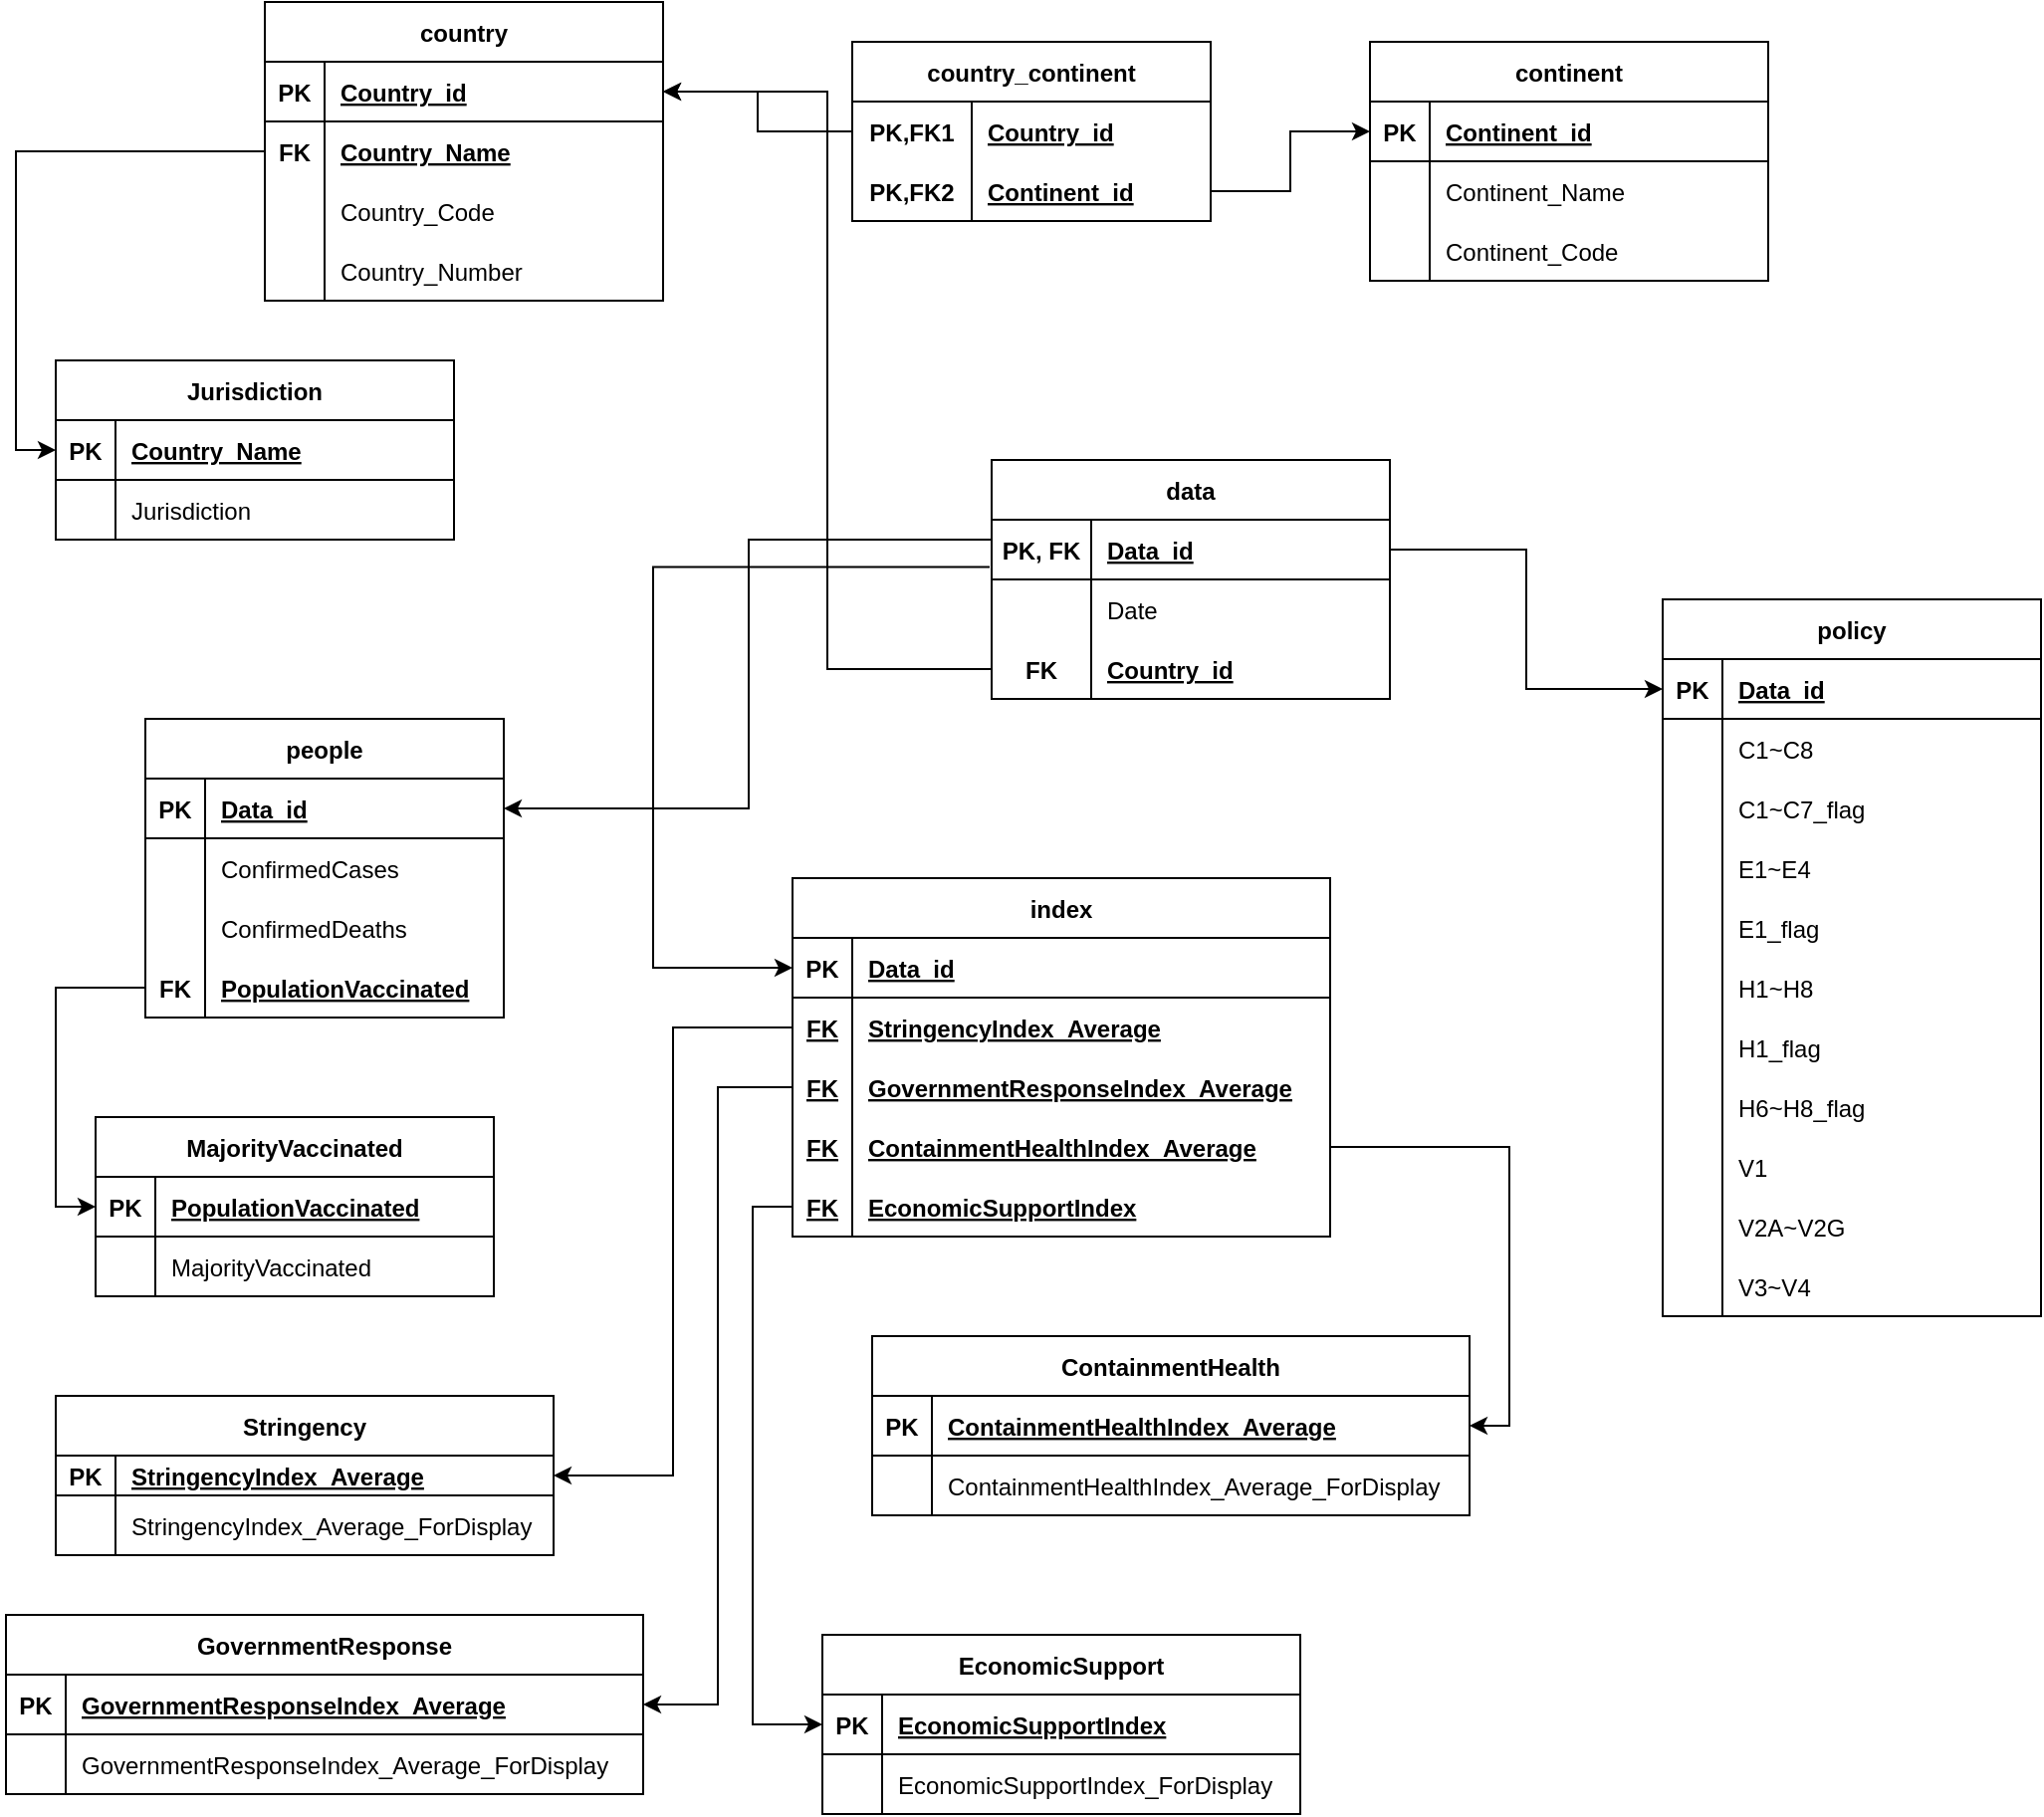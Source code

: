<mxfile version="20.6.0" type="device"><diagram id="KjxyPrA4bAcXJ47nn632" name="Page-1"><mxGraphModel dx="3473" dy="1489" grid="1" gridSize="10" guides="1" tooltips="1" connect="1" arrows="1" fold="1" page="1" pageScale="1" pageWidth="827" pageHeight="1169" math="0" shadow="0"><root><mxCell id="0"/><mxCell id="1" parent="0"/><mxCell id="VmEUI6Tmwheg8Mrcc4ye-320" value="country" style="shape=table;startSize=30;container=1;collapsible=1;childLayout=tableLayout;fixedRows=1;rowLines=0;fontStyle=1;align=center;resizeLast=1;strokeColor=default;rounded=0;" vertex="1" parent="1"><mxGeometry x="125" y="50" width="200" height="150" as="geometry"><mxRectangle x="560" y="30" width="70" height="30" as="alternateBounds"/></mxGeometry></mxCell><mxCell id="VmEUI6Tmwheg8Mrcc4ye-321" value="" style="shape=tableRow;horizontal=0;startSize=0;swimlaneHead=0;swimlaneBody=0;fillColor=none;collapsible=0;dropTarget=0;points=[[0,0.5],[1,0.5]];portConstraint=eastwest;top=0;left=0;right=0;bottom=1;rounded=0;" vertex="1" parent="VmEUI6Tmwheg8Mrcc4ye-320"><mxGeometry y="30" width="200" height="30" as="geometry"/></mxCell><mxCell id="VmEUI6Tmwheg8Mrcc4ye-322" value="PK" style="shape=partialRectangle;connectable=0;fillColor=none;top=0;left=0;bottom=0;right=0;fontStyle=1;overflow=hidden;rounded=0;" vertex="1" parent="VmEUI6Tmwheg8Mrcc4ye-321"><mxGeometry width="30" height="30" as="geometry"><mxRectangle width="30" height="30" as="alternateBounds"/></mxGeometry></mxCell><mxCell id="VmEUI6Tmwheg8Mrcc4ye-323" value="Country_id" style="shape=partialRectangle;connectable=0;fillColor=none;top=0;left=0;bottom=0;right=0;align=left;spacingLeft=6;fontStyle=5;overflow=hidden;strokeColor=default;rounded=0;" vertex="1" parent="VmEUI6Tmwheg8Mrcc4ye-321"><mxGeometry x="30" width="170" height="30" as="geometry"><mxRectangle width="170" height="30" as="alternateBounds"/></mxGeometry></mxCell><mxCell id="VmEUI6Tmwheg8Mrcc4ye-324" value="" style="shape=tableRow;horizontal=0;startSize=0;swimlaneHead=0;swimlaneBody=0;fillColor=none;collapsible=0;dropTarget=0;points=[[0,0.5],[1,0.5]];portConstraint=eastwest;top=0;left=0;right=0;bottom=0;rounded=0;" vertex="1" parent="VmEUI6Tmwheg8Mrcc4ye-320"><mxGeometry y="60" width="200" height="30" as="geometry"/></mxCell><mxCell id="VmEUI6Tmwheg8Mrcc4ye-325" value="FK" style="shape=partialRectangle;connectable=0;fillColor=none;top=0;left=0;bottom=0;right=0;editable=1;overflow=hidden;rounded=0;fontStyle=1" vertex="1" parent="VmEUI6Tmwheg8Mrcc4ye-324"><mxGeometry width="30" height="30" as="geometry"><mxRectangle width="30" height="30" as="alternateBounds"/></mxGeometry></mxCell><mxCell id="VmEUI6Tmwheg8Mrcc4ye-326" value="Country_Name" style="shape=partialRectangle;connectable=0;fillColor=none;top=0;left=0;bottom=0;right=0;align=left;spacingLeft=6;overflow=hidden;rounded=0;fontStyle=5" vertex="1" parent="VmEUI6Tmwheg8Mrcc4ye-324"><mxGeometry x="30" width="170" height="30" as="geometry"><mxRectangle width="170" height="30" as="alternateBounds"/></mxGeometry></mxCell><mxCell id="VmEUI6Tmwheg8Mrcc4ye-327" value="" style="shape=tableRow;horizontal=0;startSize=0;swimlaneHead=0;swimlaneBody=0;fillColor=none;collapsible=0;dropTarget=0;points=[[0,0.5],[1,0.5]];portConstraint=eastwest;top=0;left=0;right=0;bottom=0;" vertex="1" parent="VmEUI6Tmwheg8Mrcc4ye-320"><mxGeometry y="90" width="200" height="30" as="geometry"/></mxCell><mxCell id="VmEUI6Tmwheg8Mrcc4ye-328" value="" style="shape=partialRectangle;connectable=0;fillColor=none;top=0;left=0;bottom=0;right=0;editable=1;overflow=hidden;" vertex="1" parent="VmEUI6Tmwheg8Mrcc4ye-327"><mxGeometry width="30" height="30" as="geometry"><mxRectangle width="30" height="30" as="alternateBounds"/></mxGeometry></mxCell><mxCell id="VmEUI6Tmwheg8Mrcc4ye-329" value="Country_Code" style="shape=partialRectangle;connectable=0;fillColor=none;top=0;left=0;bottom=0;right=0;align=left;spacingLeft=6;overflow=hidden;" vertex="1" parent="VmEUI6Tmwheg8Mrcc4ye-327"><mxGeometry x="30" width="170" height="30" as="geometry"><mxRectangle width="170" height="30" as="alternateBounds"/></mxGeometry></mxCell><mxCell id="VmEUI6Tmwheg8Mrcc4ye-330" value="" style="shape=tableRow;horizontal=0;startSize=0;swimlaneHead=0;swimlaneBody=0;fillColor=none;collapsible=0;dropTarget=0;points=[[0,0.5],[1,0.5]];portConstraint=eastwest;top=0;left=0;right=0;bottom=0;" vertex="1" parent="VmEUI6Tmwheg8Mrcc4ye-320"><mxGeometry y="120" width="200" height="30" as="geometry"/></mxCell><mxCell id="VmEUI6Tmwheg8Mrcc4ye-331" value="" style="shape=partialRectangle;connectable=0;fillColor=none;top=0;left=0;bottom=0;right=0;editable=1;overflow=hidden;" vertex="1" parent="VmEUI6Tmwheg8Mrcc4ye-330"><mxGeometry width="30" height="30" as="geometry"><mxRectangle width="30" height="30" as="alternateBounds"/></mxGeometry></mxCell><mxCell id="VmEUI6Tmwheg8Mrcc4ye-332" value="Country_Number" style="shape=partialRectangle;connectable=0;fillColor=none;top=0;left=0;bottom=0;right=0;align=left;spacingLeft=6;overflow=hidden;" vertex="1" parent="VmEUI6Tmwheg8Mrcc4ye-330"><mxGeometry x="30" width="170" height="30" as="geometry"><mxRectangle width="170" height="30" as="alternateBounds"/></mxGeometry></mxCell><mxCell id="VmEUI6Tmwheg8Mrcc4ye-333" value="policy" style="shape=table;startSize=30;container=1;collapsible=1;childLayout=tableLayout;fixedRows=1;rowLines=0;fontStyle=1;align=center;resizeLast=1;" vertex="1" parent="1"><mxGeometry x="827" y="350" width="190" height="360" as="geometry"/></mxCell><mxCell id="VmEUI6Tmwheg8Mrcc4ye-334" value="" style="shape=tableRow;horizontal=0;startSize=0;swimlaneHead=0;swimlaneBody=0;fillColor=none;collapsible=0;dropTarget=0;points=[[0,0.5],[1,0.5]];portConstraint=eastwest;top=0;left=0;right=0;bottom=1;" vertex="1" parent="VmEUI6Tmwheg8Mrcc4ye-333"><mxGeometry y="30" width="190" height="30" as="geometry"/></mxCell><mxCell id="VmEUI6Tmwheg8Mrcc4ye-335" value="PK" style="shape=partialRectangle;connectable=0;fillColor=none;top=0;left=0;bottom=0;right=0;fontStyle=1;overflow=hidden;" vertex="1" parent="VmEUI6Tmwheg8Mrcc4ye-334"><mxGeometry width="30" height="30" as="geometry"><mxRectangle width="30" height="30" as="alternateBounds"/></mxGeometry></mxCell><mxCell id="VmEUI6Tmwheg8Mrcc4ye-336" value="Data_id" style="shape=partialRectangle;connectable=0;fillColor=none;top=0;left=0;bottom=0;right=0;align=left;spacingLeft=6;fontStyle=5;overflow=hidden;" vertex="1" parent="VmEUI6Tmwheg8Mrcc4ye-334"><mxGeometry x="30" width="160" height="30" as="geometry"><mxRectangle width="160" height="30" as="alternateBounds"/></mxGeometry></mxCell><mxCell id="VmEUI6Tmwheg8Mrcc4ye-337" value="" style="shape=tableRow;horizontal=0;startSize=0;swimlaneHead=0;swimlaneBody=0;fillColor=none;collapsible=0;dropTarget=0;points=[[0,0.5],[1,0.5]];portConstraint=eastwest;top=0;left=0;right=0;bottom=0;" vertex="1" parent="VmEUI6Tmwheg8Mrcc4ye-333"><mxGeometry y="60" width="190" height="30" as="geometry"/></mxCell><mxCell id="VmEUI6Tmwheg8Mrcc4ye-338" value="" style="shape=partialRectangle;connectable=0;fillColor=none;top=0;left=0;bottom=0;right=0;editable=1;overflow=hidden;" vertex="1" parent="VmEUI6Tmwheg8Mrcc4ye-337"><mxGeometry width="30" height="30" as="geometry"><mxRectangle width="30" height="30" as="alternateBounds"/></mxGeometry></mxCell><mxCell id="VmEUI6Tmwheg8Mrcc4ye-339" value="C1~C8" style="shape=partialRectangle;connectable=0;fillColor=none;top=0;left=0;bottom=0;right=0;align=left;spacingLeft=6;overflow=hidden;" vertex="1" parent="VmEUI6Tmwheg8Mrcc4ye-337"><mxGeometry x="30" width="160" height="30" as="geometry"><mxRectangle width="160" height="30" as="alternateBounds"/></mxGeometry></mxCell><mxCell id="VmEUI6Tmwheg8Mrcc4ye-340" value="" style="shape=tableRow;horizontal=0;startSize=0;swimlaneHead=0;swimlaneBody=0;fillColor=none;collapsible=0;dropTarget=0;points=[[0,0.5],[1,0.5]];portConstraint=eastwest;top=0;left=0;right=0;bottom=0;" vertex="1" parent="VmEUI6Tmwheg8Mrcc4ye-333"><mxGeometry y="90" width="190" height="30" as="geometry"/></mxCell><mxCell id="VmEUI6Tmwheg8Mrcc4ye-341" value="" style="shape=partialRectangle;connectable=0;fillColor=none;top=0;left=0;bottom=0;right=0;editable=1;overflow=hidden;" vertex="1" parent="VmEUI6Tmwheg8Mrcc4ye-340"><mxGeometry width="30" height="30" as="geometry"><mxRectangle width="30" height="30" as="alternateBounds"/></mxGeometry></mxCell><mxCell id="VmEUI6Tmwheg8Mrcc4ye-342" value="C1~C7_flag" style="shape=partialRectangle;connectable=0;fillColor=none;top=0;left=0;bottom=0;right=0;align=left;spacingLeft=6;overflow=hidden;" vertex="1" parent="VmEUI6Tmwheg8Mrcc4ye-340"><mxGeometry x="30" width="160" height="30" as="geometry"><mxRectangle width="160" height="30" as="alternateBounds"/></mxGeometry></mxCell><mxCell id="VmEUI6Tmwheg8Mrcc4ye-343" value="" style="shape=tableRow;horizontal=0;startSize=0;swimlaneHead=0;swimlaneBody=0;fillColor=none;collapsible=0;dropTarget=0;points=[[0,0.5],[1,0.5]];portConstraint=eastwest;top=0;left=0;right=0;bottom=0;" vertex="1" parent="VmEUI6Tmwheg8Mrcc4ye-333"><mxGeometry y="120" width="190" height="30" as="geometry"/></mxCell><mxCell id="VmEUI6Tmwheg8Mrcc4ye-344" value="" style="shape=partialRectangle;connectable=0;fillColor=none;top=0;left=0;bottom=0;right=0;editable=1;overflow=hidden;" vertex="1" parent="VmEUI6Tmwheg8Mrcc4ye-343"><mxGeometry width="30" height="30" as="geometry"><mxRectangle width="30" height="30" as="alternateBounds"/></mxGeometry></mxCell><mxCell id="VmEUI6Tmwheg8Mrcc4ye-345" value="E1~E4" style="shape=partialRectangle;connectable=0;fillColor=none;top=0;left=0;bottom=0;right=0;align=left;spacingLeft=6;overflow=hidden;" vertex="1" parent="VmEUI6Tmwheg8Mrcc4ye-343"><mxGeometry x="30" width="160" height="30" as="geometry"><mxRectangle width="160" height="30" as="alternateBounds"/></mxGeometry></mxCell><mxCell id="VmEUI6Tmwheg8Mrcc4ye-346" value="" style="shape=tableRow;horizontal=0;startSize=0;swimlaneHead=0;swimlaneBody=0;fillColor=none;collapsible=0;dropTarget=0;points=[[0,0.5],[1,0.5]];portConstraint=eastwest;top=0;left=0;right=0;bottom=0;" vertex="1" parent="VmEUI6Tmwheg8Mrcc4ye-333"><mxGeometry y="150" width="190" height="30" as="geometry"/></mxCell><mxCell id="VmEUI6Tmwheg8Mrcc4ye-347" value="" style="shape=partialRectangle;connectable=0;fillColor=none;top=0;left=0;bottom=0;right=0;editable=1;overflow=hidden;" vertex="1" parent="VmEUI6Tmwheg8Mrcc4ye-346"><mxGeometry width="30" height="30" as="geometry"><mxRectangle width="30" height="30" as="alternateBounds"/></mxGeometry></mxCell><mxCell id="VmEUI6Tmwheg8Mrcc4ye-348" value="E1_flag" style="shape=partialRectangle;connectable=0;fillColor=none;top=0;left=0;bottom=0;right=0;align=left;spacingLeft=6;overflow=hidden;" vertex="1" parent="VmEUI6Tmwheg8Mrcc4ye-346"><mxGeometry x="30" width="160" height="30" as="geometry"><mxRectangle width="160" height="30" as="alternateBounds"/></mxGeometry></mxCell><mxCell id="VmEUI6Tmwheg8Mrcc4ye-349" value="" style="shape=tableRow;horizontal=0;startSize=0;swimlaneHead=0;swimlaneBody=0;fillColor=none;collapsible=0;dropTarget=0;points=[[0,0.5],[1,0.5]];portConstraint=eastwest;top=0;left=0;right=0;bottom=0;" vertex="1" parent="VmEUI6Tmwheg8Mrcc4ye-333"><mxGeometry y="180" width="190" height="30" as="geometry"/></mxCell><mxCell id="VmEUI6Tmwheg8Mrcc4ye-350" value="" style="shape=partialRectangle;connectable=0;fillColor=none;top=0;left=0;bottom=0;right=0;editable=1;overflow=hidden;" vertex="1" parent="VmEUI6Tmwheg8Mrcc4ye-349"><mxGeometry width="30" height="30" as="geometry"><mxRectangle width="30" height="30" as="alternateBounds"/></mxGeometry></mxCell><mxCell id="VmEUI6Tmwheg8Mrcc4ye-351" value="H1~H8" style="shape=partialRectangle;connectable=0;fillColor=none;top=0;left=0;bottom=0;right=0;align=left;spacingLeft=6;overflow=hidden;" vertex="1" parent="VmEUI6Tmwheg8Mrcc4ye-349"><mxGeometry x="30" width="160" height="30" as="geometry"><mxRectangle width="160" height="30" as="alternateBounds"/></mxGeometry></mxCell><mxCell id="VmEUI6Tmwheg8Mrcc4ye-352" value="" style="shape=tableRow;horizontal=0;startSize=0;swimlaneHead=0;swimlaneBody=0;fillColor=none;collapsible=0;dropTarget=0;points=[[0,0.5],[1,0.5]];portConstraint=eastwest;top=0;left=0;right=0;bottom=0;" vertex="1" parent="VmEUI6Tmwheg8Mrcc4ye-333"><mxGeometry y="210" width="190" height="30" as="geometry"/></mxCell><mxCell id="VmEUI6Tmwheg8Mrcc4ye-353" value="" style="shape=partialRectangle;connectable=0;fillColor=none;top=0;left=0;bottom=0;right=0;editable=1;overflow=hidden;" vertex="1" parent="VmEUI6Tmwheg8Mrcc4ye-352"><mxGeometry width="30" height="30" as="geometry"><mxRectangle width="30" height="30" as="alternateBounds"/></mxGeometry></mxCell><mxCell id="VmEUI6Tmwheg8Mrcc4ye-354" value="H1_flag" style="shape=partialRectangle;connectable=0;fillColor=none;top=0;left=0;bottom=0;right=0;align=left;spacingLeft=6;overflow=hidden;" vertex="1" parent="VmEUI6Tmwheg8Mrcc4ye-352"><mxGeometry x="30" width="160" height="30" as="geometry"><mxRectangle width="160" height="30" as="alternateBounds"/></mxGeometry></mxCell><mxCell id="VmEUI6Tmwheg8Mrcc4ye-355" value="" style="shape=tableRow;horizontal=0;startSize=0;swimlaneHead=0;swimlaneBody=0;fillColor=none;collapsible=0;dropTarget=0;points=[[0,0.5],[1,0.5]];portConstraint=eastwest;top=0;left=0;right=0;bottom=0;" vertex="1" parent="VmEUI6Tmwheg8Mrcc4ye-333"><mxGeometry y="240" width="190" height="30" as="geometry"/></mxCell><mxCell id="VmEUI6Tmwheg8Mrcc4ye-356" value="" style="shape=partialRectangle;connectable=0;fillColor=none;top=0;left=0;bottom=0;right=0;editable=1;overflow=hidden;" vertex="1" parent="VmEUI6Tmwheg8Mrcc4ye-355"><mxGeometry width="30" height="30" as="geometry"><mxRectangle width="30" height="30" as="alternateBounds"/></mxGeometry></mxCell><mxCell id="VmEUI6Tmwheg8Mrcc4ye-357" value="H6~H8_flag" style="shape=partialRectangle;connectable=0;fillColor=none;top=0;left=0;bottom=0;right=0;align=left;spacingLeft=6;overflow=hidden;" vertex="1" parent="VmEUI6Tmwheg8Mrcc4ye-355"><mxGeometry x="30" width="160" height="30" as="geometry"><mxRectangle width="160" height="30" as="alternateBounds"/></mxGeometry></mxCell><mxCell id="VmEUI6Tmwheg8Mrcc4ye-358" value="" style="shape=tableRow;horizontal=0;startSize=0;swimlaneHead=0;swimlaneBody=0;fillColor=none;collapsible=0;dropTarget=0;points=[[0,0.5],[1,0.5]];portConstraint=eastwest;top=0;left=0;right=0;bottom=0;" vertex="1" parent="VmEUI6Tmwheg8Mrcc4ye-333"><mxGeometry y="270" width="190" height="30" as="geometry"/></mxCell><mxCell id="VmEUI6Tmwheg8Mrcc4ye-359" value="" style="shape=partialRectangle;connectable=0;fillColor=none;top=0;left=0;bottom=0;right=0;editable=1;overflow=hidden;" vertex="1" parent="VmEUI6Tmwheg8Mrcc4ye-358"><mxGeometry width="30" height="30" as="geometry"><mxRectangle width="30" height="30" as="alternateBounds"/></mxGeometry></mxCell><mxCell id="VmEUI6Tmwheg8Mrcc4ye-360" value="V1" style="shape=partialRectangle;connectable=0;fillColor=none;top=0;left=0;bottom=0;right=0;align=left;spacingLeft=6;overflow=hidden;" vertex="1" parent="VmEUI6Tmwheg8Mrcc4ye-358"><mxGeometry x="30" width="160" height="30" as="geometry"><mxRectangle width="160" height="30" as="alternateBounds"/></mxGeometry></mxCell><mxCell id="VmEUI6Tmwheg8Mrcc4ye-361" value="" style="shape=tableRow;horizontal=0;startSize=0;swimlaneHead=0;swimlaneBody=0;fillColor=none;collapsible=0;dropTarget=0;points=[[0,0.5],[1,0.5]];portConstraint=eastwest;top=0;left=0;right=0;bottom=0;" vertex="1" parent="VmEUI6Tmwheg8Mrcc4ye-333"><mxGeometry y="300" width="190" height="30" as="geometry"/></mxCell><mxCell id="VmEUI6Tmwheg8Mrcc4ye-362" value="" style="shape=partialRectangle;connectable=0;fillColor=none;top=0;left=0;bottom=0;right=0;editable=1;overflow=hidden;" vertex="1" parent="VmEUI6Tmwheg8Mrcc4ye-361"><mxGeometry width="30" height="30" as="geometry"><mxRectangle width="30" height="30" as="alternateBounds"/></mxGeometry></mxCell><mxCell id="VmEUI6Tmwheg8Mrcc4ye-363" value="V2A~V2G" style="shape=partialRectangle;connectable=0;fillColor=none;top=0;left=0;bottom=0;right=0;align=left;spacingLeft=6;overflow=hidden;" vertex="1" parent="VmEUI6Tmwheg8Mrcc4ye-361"><mxGeometry x="30" width="160" height="30" as="geometry"><mxRectangle width="160" height="30" as="alternateBounds"/></mxGeometry></mxCell><mxCell id="VmEUI6Tmwheg8Mrcc4ye-364" value="" style="shape=tableRow;horizontal=0;startSize=0;swimlaneHead=0;swimlaneBody=0;fillColor=none;collapsible=0;dropTarget=0;points=[[0,0.5],[1,0.5]];portConstraint=eastwest;top=0;left=0;right=0;bottom=0;" vertex="1" parent="VmEUI6Tmwheg8Mrcc4ye-333"><mxGeometry y="330" width="190" height="30" as="geometry"/></mxCell><mxCell id="VmEUI6Tmwheg8Mrcc4ye-365" value="" style="shape=partialRectangle;connectable=0;fillColor=none;top=0;left=0;bottom=0;right=0;editable=1;overflow=hidden;" vertex="1" parent="VmEUI6Tmwheg8Mrcc4ye-364"><mxGeometry width="30" height="30" as="geometry"><mxRectangle width="30" height="30" as="alternateBounds"/></mxGeometry></mxCell><mxCell id="VmEUI6Tmwheg8Mrcc4ye-366" value="V3~V4" style="shape=partialRectangle;connectable=0;fillColor=none;top=0;left=0;bottom=0;right=0;align=left;spacingLeft=6;overflow=hidden;" vertex="1" parent="VmEUI6Tmwheg8Mrcc4ye-364"><mxGeometry x="30" width="160" height="30" as="geometry"><mxRectangle width="160" height="30" as="alternateBounds"/></mxGeometry></mxCell><mxCell id="VmEUI6Tmwheg8Mrcc4ye-367" value="MajorityVaccinated" style="shape=table;startSize=30;container=1;collapsible=1;childLayout=tableLayout;fixedRows=1;rowLines=0;fontStyle=1;align=center;resizeLast=1;rounded=0;strokeColor=default;fillColor=none;" vertex="1" parent="1"><mxGeometry x="40" y="610" width="200" height="90" as="geometry"/></mxCell><mxCell id="VmEUI6Tmwheg8Mrcc4ye-368" value="" style="shape=tableRow;horizontal=0;startSize=0;swimlaneHead=0;swimlaneBody=0;fillColor=none;collapsible=0;dropTarget=0;points=[[0,0.5],[1,0.5]];portConstraint=eastwest;top=0;left=0;right=0;bottom=1;rounded=0;strokeColor=default;" vertex="1" parent="VmEUI6Tmwheg8Mrcc4ye-367"><mxGeometry y="30" width="200" height="30" as="geometry"/></mxCell><mxCell id="VmEUI6Tmwheg8Mrcc4ye-369" value="PK" style="shape=partialRectangle;connectable=0;fillColor=none;top=0;left=0;bottom=0;right=0;fontStyle=1;overflow=hidden;rounded=0;strokeColor=default;" vertex="1" parent="VmEUI6Tmwheg8Mrcc4ye-368"><mxGeometry width="30" height="30" as="geometry"><mxRectangle width="30" height="30" as="alternateBounds"/></mxGeometry></mxCell><mxCell id="VmEUI6Tmwheg8Mrcc4ye-370" value="PopulationVaccinated" style="shape=partialRectangle;connectable=0;fillColor=none;top=0;left=0;bottom=0;right=0;align=left;spacingLeft=6;fontStyle=5;overflow=hidden;rounded=0;strokeColor=default;" vertex="1" parent="VmEUI6Tmwheg8Mrcc4ye-368"><mxGeometry x="30" width="170" height="30" as="geometry"><mxRectangle width="170" height="30" as="alternateBounds"/></mxGeometry></mxCell><mxCell id="VmEUI6Tmwheg8Mrcc4ye-371" value="" style="shape=tableRow;horizontal=0;startSize=0;swimlaneHead=0;swimlaneBody=0;fillColor=none;collapsible=0;dropTarget=0;points=[[0,0.5],[1,0.5]];portConstraint=eastwest;top=0;left=0;right=0;bottom=0;rounded=0;strokeColor=default;" vertex="1" parent="VmEUI6Tmwheg8Mrcc4ye-367"><mxGeometry y="60" width="200" height="30" as="geometry"/></mxCell><mxCell id="VmEUI6Tmwheg8Mrcc4ye-372" value="" style="shape=partialRectangle;connectable=0;fillColor=none;top=0;left=0;bottom=0;right=0;editable=1;overflow=hidden;rounded=0;strokeColor=default;" vertex="1" parent="VmEUI6Tmwheg8Mrcc4ye-371"><mxGeometry width="30" height="30" as="geometry"><mxRectangle width="30" height="30" as="alternateBounds"/></mxGeometry></mxCell><mxCell id="VmEUI6Tmwheg8Mrcc4ye-373" value="MajorityVaccinated" style="shape=partialRectangle;connectable=0;fillColor=none;top=0;left=0;bottom=0;right=0;align=left;spacingLeft=6;overflow=hidden;rounded=0;strokeColor=default;" vertex="1" parent="VmEUI6Tmwheg8Mrcc4ye-371"><mxGeometry x="30" width="170" height="30" as="geometry"><mxRectangle width="170" height="30" as="alternateBounds"/></mxGeometry></mxCell><mxCell id="VmEUI6Tmwheg8Mrcc4ye-374" value="EconomicSupport" style="shape=table;startSize=30;container=1;collapsible=1;childLayout=tableLayout;fixedRows=1;rowLines=0;fontStyle=1;align=center;resizeLast=1;rounded=0;strokeColor=default;fillColor=none;" vertex="1" parent="1"><mxGeometry x="405" y="870" width="240" height="90" as="geometry"/></mxCell><mxCell id="VmEUI6Tmwheg8Mrcc4ye-375" value="" style="shape=tableRow;horizontal=0;startSize=0;swimlaneHead=0;swimlaneBody=0;fillColor=none;collapsible=0;dropTarget=0;points=[[0,0.5],[1,0.5]];portConstraint=eastwest;top=0;left=0;right=0;bottom=1;rounded=0;strokeColor=default;" vertex="1" parent="VmEUI6Tmwheg8Mrcc4ye-374"><mxGeometry y="30" width="240" height="30" as="geometry"/></mxCell><mxCell id="VmEUI6Tmwheg8Mrcc4ye-376" value="PK" style="shape=partialRectangle;connectable=0;fillColor=none;top=0;left=0;bottom=0;right=0;fontStyle=1;overflow=hidden;rounded=0;strokeColor=default;" vertex="1" parent="VmEUI6Tmwheg8Mrcc4ye-375"><mxGeometry width="30" height="30" as="geometry"><mxRectangle width="30" height="30" as="alternateBounds"/></mxGeometry></mxCell><mxCell id="VmEUI6Tmwheg8Mrcc4ye-377" value="EconomicSupportIndex" style="shape=partialRectangle;connectable=0;fillColor=none;top=0;left=0;bottom=0;right=0;align=left;spacingLeft=6;fontStyle=5;overflow=hidden;rounded=0;strokeColor=default;" vertex="1" parent="VmEUI6Tmwheg8Mrcc4ye-375"><mxGeometry x="30" width="210" height="30" as="geometry"><mxRectangle width="210" height="30" as="alternateBounds"/></mxGeometry></mxCell><mxCell id="VmEUI6Tmwheg8Mrcc4ye-378" value="" style="shape=tableRow;horizontal=0;startSize=0;swimlaneHead=0;swimlaneBody=0;fillColor=none;collapsible=0;dropTarget=0;points=[[0,0.5],[1,0.5]];portConstraint=eastwest;top=0;left=0;right=0;bottom=0;rounded=0;strokeColor=default;" vertex="1" parent="VmEUI6Tmwheg8Mrcc4ye-374"><mxGeometry y="60" width="240" height="30" as="geometry"/></mxCell><mxCell id="VmEUI6Tmwheg8Mrcc4ye-379" value="" style="shape=partialRectangle;connectable=0;fillColor=none;top=0;left=0;bottom=0;right=0;editable=1;overflow=hidden;rounded=0;strokeColor=default;" vertex="1" parent="VmEUI6Tmwheg8Mrcc4ye-378"><mxGeometry width="30" height="30" as="geometry"><mxRectangle width="30" height="30" as="alternateBounds"/></mxGeometry></mxCell><mxCell id="VmEUI6Tmwheg8Mrcc4ye-380" value="EconomicSupportIndex_ForDisplay" style="shape=partialRectangle;connectable=0;fillColor=none;top=0;left=0;bottom=0;right=0;align=left;spacingLeft=6;overflow=hidden;rounded=0;strokeColor=default;" vertex="1" parent="VmEUI6Tmwheg8Mrcc4ye-378"><mxGeometry x="30" width="210" height="30" as="geometry"><mxRectangle width="210" height="30" as="alternateBounds"/></mxGeometry></mxCell><mxCell id="VmEUI6Tmwheg8Mrcc4ye-381" value="GovernmentResponse" style="shape=table;startSize=30;container=1;collapsible=1;childLayout=tableLayout;fixedRows=1;rowLines=0;fontStyle=1;align=center;resizeLast=1;rounded=0;strokeColor=default;fillColor=none;" vertex="1" parent="1"><mxGeometry x="-5" y="860" width="320" height="90" as="geometry"/></mxCell><mxCell id="VmEUI6Tmwheg8Mrcc4ye-382" value="" style="shape=tableRow;horizontal=0;startSize=0;swimlaneHead=0;swimlaneBody=0;fillColor=none;collapsible=0;dropTarget=0;points=[[0,0.5],[1,0.5]];portConstraint=eastwest;top=0;left=0;right=0;bottom=1;rounded=0;strokeColor=default;" vertex="1" parent="VmEUI6Tmwheg8Mrcc4ye-381"><mxGeometry y="30" width="320" height="30" as="geometry"/></mxCell><mxCell id="VmEUI6Tmwheg8Mrcc4ye-383" value="PK" style="shape=partialRectangle;connectable=0;fillColor=none;top=0;left=0;bottom=0;right=0;fontStyle=1;overflow=hidden;rounded=0;strokeColor=default;" vertex="1" parent="VmEUI6Tmwheg8Mrcc4ye-382"><mxGeometry width="30" height="30" as="geometry"><mxRectangle width="30" height="30" as="alternateBounds"/></mxGeometry></mxCell><mxCell id="VmEUI6Tmwheg8Mrcc4ye-384" value="GovernmentResponseIndex_Average" style="shape=partialRectangle;connectable=0;fillColor=none;top=0;left=0;bottom=0;right=0;align=left;spacingLeft=6;fontStyle=5;overflow=hidden;rounded=0;strokeColor=default;" vertex="1" parent="VmEUI6Tmwheg8Mrcc4ye-382"><mxGeometry x="30" width="290" height="30" as="geometry"><mxRectangle width="290" height="30" as="alternateBounds"/></mxGeometry></mxCell><mxCell id="VmEUI6Tmwheg8Mrcc4ye-385" value="" style="shape=tableRow;horizontal=0;startSize=0;swimlaneHead=0;swimlaneBody=0;fillColor=none;collapsible=0;dropTarget=0;points=[[0,0.5],[1,0.5]];portConstraint=eastwest;top=0;left=0;right=0;bottom=0;rounded=0;strokeColor=default;" vertex="1" parent="VmEUI6Tmwheg8Mrcc4ye-381"><mxGeometry y="60" width="320" height="30" as="geometry"/></mxCell><mxCell id="VmEUI6Tmwheg8Mrcc4ye-386" value="" style="shape=partialRectangle;connectable=0;fillColor=none;top=0;left=0;bottom=0;right=0;editable=1;overflow=hidden;rounded=0;strokeColor=default;" vertex="1" parent="VmEUI6Tmwheg8Mrcc4ye-385"><mxGeometry width="30" height="30" as="geometry"><mxRectangle width="30" height="30" as="alternateBounds"/></mxGeometry></mxCell><mxCell id="VmEUI6Tmwheg8Mrcc4ye-387" value="GovernmentResponseIndex_Average_ForDisplay" style="shape=partialRectangle;connectable=0;fillColor=none;top=0;left=0;bottom=0;right=0;align=left;spacingLeft=6;overflow=hidden;rounded=0;strokeColor=default;" vertex="1" parent="VmEUI6Tmwheg8Mrcc4ye-385"><mxGeometry x="30" width="290" height="30" as="geometry"><mxRectangle width="290" height="30" as="alternateBounds"/></mxGeometry></mxCell><mxCell id="VmEUI6Tmwheg8Mrcc4ye-388" value="ContainmentHealth" style="shape=table;startSize=30;container=1;collapsible=1;childLayout=tableLayout;fixedRows=1;rowLines=0;fontStyle=1;align=center;resizeLast=1;rounded=0;strokeColor=default;fillColor=none;" vertex="1" parent="1"><mxGeometry x="430" y="720" width="300" height="90" as="geometry"/></mxCell><mxCell id="VmEUI6Tmwheg8Mrcc4ye-389" value="" style="shape=tableRow;horizontal=0;startSize=0;swimlaneHead=0;swimlaneBody=0;fillColor=none;collapsible=0;dropTarget=0;points=[[0,0.5],[1,0.5]];portConstraint=eastwest;top=0;left=0;right=0;bottom=1;rounded=0;strokeColor=default;" vertex="1" parent="VmEUI6Tmwheg8Mrcc4ye-388"><mxGeometry y="30" width="300" height="30" as="geometry"/></mxCell><mxCell id="VmEUI6Tmwheg8Mrcc4ye-390" value="PK" style="shape=partialRectangle;connectable=0;fillColor=none;top=0;left=0;bottom=0;right=0;fontStyle=1;overflow=hidden;rounded=0;strokeColor=default;" vertex="1" parent="VmEUI6Tmwheg8Mrcc4ye-389"><mxGeometry width="30" height="30" as="geometry"><mxRectangle width="30" height="30" as="alternateBounds"/></mxGeometry></mxCell><mxCell id="VmEUI6Tmwheg8Mrcc4ye-391" value="ContainmentHealthIndex_Average" style="shape=partialRectangle;connectable=0;fillColor=none;top=0;left=0;bottom=0;right=0;align=left;spacingLeft=6;fontStyle=5;overflow=hidden;rounded=0;strokeColor=default;" vertex="1" parent="VmEUI6Tmwheg8Mrcc4ye-389"><mxGeometry x="30" width="270" height="30" as="geometry"><mxRectangle width="270" height="30" as="alternateBounds"/></mxGeometry></mxCell><mxCell id="VmEUI6Tmwheg8Mrcc4ye-392" value="" style="shape=tableRow;horizontal=0;startSize=0;swimlaneHead=0;swimlaneBody=0;fillColor=none;collapsible=0;dropTarget=0;points=[[0,0.5],[1,0.5]];portConstraint=eastwest;top=0;left=0;right=0;bottom=0;rounded=0;strokeColor=default;" vertex="1" parent="VmEUI6Tmwheg8Mrcc4ye-388"><mxGeometry y="60" width="300" height="30" as="geometry"/></mxCell><mxCell id="VmEUI6Tmwheg8Mrcc4ye-393" value="" style="shape=partialRectangle;connectable=0;fillColor=none;top=0;left=0;bottom=0;right=0;editable=1;overflow=hidden;rounded=0;strokeColor=default;" vertex="1" parent="VmEUI6Tmwheg8Mrcc4ye-392"><mxGeometry width="30" height="30" as="geometry"><mxRectangle width="30" height="30" as="alternateBounds"/></mxGeometry></mxCell><mxCell id="VmEUI6Tmwheg8Mrcc4ye-394" value="ContainmentHealthIndex_Average_ForDisplay" style="shape=partialRectangle;connectable=0;fillColor=none;top=0;left=0;bottom=0;right=0;align=left;spacingLeft=6;overflow=hidden;rounded=0;strokeColor=default;" vertex="1" parent="VmEUI6Tmwheg8Mrcc4ye-392"><mxGeometry x="30" width="270" height="30" as="geometry"><mxRectangle width="270" height="30" as="alternateBounds"/></mxGeometry></mxCell><mxCell id="VmEUI6Tmwheg8Mrcc4ye-395" value="Stringency" style="shape=table;startSize=30;container=1;collapsible=1;childLayout=tableLayout;fixedRows=1;rowLines=0;fontStyle=1;align=center;resizeLast=1;rounded=0;strokeColor=default;fillColor=none;" vertex="1" parent="1"><mxGeometry x="20" y="750" width="250" height="80" as="geometry"/></mxCell><mxCell id="VmEUI6Tmwheg8Mrcc4ye-396" value="" style="shape=tableRow;horizontal=0;startSize=0;swimlaneHead=0;swimlaneBody=0;fillColor=none;collapsible=0;dropTarget=0;points=[[0,0.5],[1,0.5]];portConstraint=eastwest;top=0;left=0;right=0;bottom=1;rounded=0;strokeColor=default;" vertex="1" parent="VmEUI6Tmwheg8Mrcc4ye-395"><mxGeometry y="30" width="250" height="20" as="geometry"/></mxCell><mxCell id="VmEUI6Tmwheg8Mrcc4ye-397" value="PK" style="shape=partialRectangle;connectable=0;fillColor=none;top=0;left=0;bottom=0;right=0;fontStyle=1;overflow=hidden;rounded=0;strokeColor=default;" vertex="1" parent="VmEUI6Tmwheg8Mrcc4ye-396"><mxGeometry width="30" height="20" as="geometry"><mxRectangle width="30" height="20" as="alternateBounds"/></mxGeometry></mxCell><mxCell id="VmEUI6Tmwheg8Mrcc4ye-398" value="StringencyIndex_Average" style="shape=partialRectangle;connectable=0;fillColor=none;top=0;left=0;bottom=0;right=0;align=left;spacingLeft=6;fontStyle=5;overflow=hidden;rounded=0;strokeColor=default;" vertex="1" parent="VmEUI6Tmwheg8Mrcc4ye-396"><mxGeometry x="30" width="220" height="20" as="geometry"><mxRectangle width="220" height="20" as="alternateBounds"/></mxGeometry></mxCell><mxCell id="VmEUI6Tmwheg8Mrcc4ye-399" value="" style="shape=tableRow;horizontal=0;startSize=0;swimlaneHead=0;swimlaneBody=0;fillColor=none;collapsible=0;dropTarget=0;points=[[0,0.5],[1,0.5]];portConstraint=eastwest;top=0;left=0;right=0;bottom=0;rounded=0;strokeColor=default;" vertex="1" parent="VmEUI6Tmwheg8Mrcc4ye-395"><mxGeometry y="50" width="250" height="30" as="geometry"/></mxCell><mxCell id="VmEUI6Tmwheg8Mrcc4ye-400" value="" style="shape=partialRectangle;connectable=0;fillColor=none;top=0;left=0;bottom=0;right=0;editable=1;overflow=hidden;rounded=0;strokeColor=default;" vertex="1" parent="VmEUI6Tmwheg8Mrcc4ye-399"><mxGeometry width="30" height="30" as="geometry"><mxRectangle width="30" height="30" as="alternateBounds"/></mxGeometry></mxCell><mxCell id="VmEUI6Tmwheg8Mrcc4ye-401" value="StringencyIndex_Average_ForDisplay" style="shape=partialRectangle;connectable=0;fillColor=none;top=0;left=0;bottom=0;right=0;align=left;spacingLeft=6;overflow=hidden;rounded=0;strokeColor=default;" vertex="1" parent="VmEUI6Tmwheg8Mrcc4ye-399"><mxGeometry x="30" width="220" height="30" as="geometry"><mxRectangle width="220" height="30" as="alternateBounds"/></mxGeometry></mxCell><mxCell id="VmEUI6Tmwheg8Mrcc4ye-402" value="Jurisdiction" style="shape=table;startSize=30;container=1;collapsible=1;childLayout=tableLayout;fixedRows=1;rowLines=0;fontStyle=1;align=center;resizeLast=1;rounded=0;strokeColor=default;fillColor=none;" vertex="1" parent="1"><mxGeometry x="20" y="230" width="200" height="90" as="geometry"/></mxCell><mxCell id="VmEUI6Tmwheg8Mrcc4ye-403" value="" style="shape=tableRow;horizontal=0;startSize=0;swimlaneHead=0;swimlaneBody=0;fillColor=none;collapsible=0;dropTarget=0;points=[[0,0.5],[1,0.5]];portConstraint=eastwest;top=0;left=0;right=0;bottom=1;rounded=0;strokeColor=default;" vertex="1" parent="VmEUI6Tmwheg8Mrcc4ye-402"><mxGeometry y="30" width="200" height="30" as="geometry"/></mxCell><mxCell id="VmEUI6Tmwheg8Mrcc4ye-404" value="PK" style="shape=partialRectangle;connectable=0;fillColor=none;top=0;left=0;bottom=0;right=0;fontStyle=1;overflow=hidden;rounded=0;strokeColor=default;" vertex="1" parent="VmEUI6Tmwheg8Mrcc4ye-403"><mxGeometry width="30" height="30" as="geometry"><mxRectangle width="30" height="30" as="alternateBounds"/></mxGeometry></mxCell><mxCell id="VmEUI6Tmwheg8Mrcc4ye-405" value="Country_Name" style="shape=partialRectangle;connectable=0;fillColor=none;top=0;left=0;bottom=0;right=0;align=left;spacingLeft=6;fontStyle=5;overflow=hidden;rounded=0;strokeColor=default;" vertex="1" parent="VmEUI6Tmwheg8Mrcc4ye-403"><mxGeometry x="30" width="170" height="30" as="geometry"><mxRectangle width="170" height="30" as="alternateBounds"/></mxGeometry></mxCell><mxCell id="VmEUI6Tmwheg8Mrcc4ye-406" value="" style="shape=tableRow;horizontal=0;startSize=0;swimlaneHead=0;swimlaneBody=0;fillColor=none;collapsible=0;dropTarget=0;points=[[0,0.5],[1,0.5]];portConstraint=eastwest;top=0;left=0;right=0;bottom=0;rounded=0;strokeColor=default;" vertex="1" parent="VmEUI6Tmwheg8Mrcc4ye-402"><mxGeometry y="60" width="200" height="30" as="geometry"/></mxCell><mxCell id="VmEUI6Tmwheg8Mrcc4ye-407" value="" style="shape=partialRectangle;connectable=0;fillColor=none;top=0;left=0;bottom=0;right=0;editable=1;overflow=hidden;rounded=0;strokeColor=default;" vertex="1" parent="VmEUI6Tmwheg8Mrcc4ye-406"><mxGeometry width="30" height="30" as="geometry"><mxRectangle width="30" height="30" as="alternateBounds"/></mxGeometry></mxCell><mxCell id="VmEUI6Tmwheg8Mrcc4ye-408" value="Jurisdiction" style="shape=partialRectangle;connectable=0;fillColor=none;top=0;left=0;bottom=0;right=0;align=left;spacingLeft=6;overflow=hidden;rounded=0;strokeColor=default;" vertex="1" parent="VmEUI6Tmwheg8Mrcc4ye-406"><mxGeometry x="30" width="170" height="30" as="geometry"><mxRectangle width="170" height="30" as="alternateBounds"/></mxGeometry></mxCell><mxCell id="VmEUI6Tmwheg8Mrcc4ye-409" value="continent" style="shape=table;startSize=30;container=1;collapsible=1;childLayout=tableLayout;fixedRows=1;rowLines=0;fontStyle=1;align=center;resizeLast=1;rounded=0;strokeColor=default;fillColor=none;" vertex="1" parent="1"><mxGeometry x="680" y="70" width="200" height="120" as="geometry"/></mxCell><mxCell id="VmEUI6Tmwheg8Mrcc4ye-410" value="" style="shape=tableRow;horizontal=0;startSize=0;swimlaneHead=0;swimlaneBody=0;fillColor=none;collapsible=0;dropTarget=0;points=[[0,0.5],[1,0.5]];portConstraint=eastwest;top=0;left=0;right=0;bottom=1;rounded=0;strokeColor=default;" vertex="1" parent="VmEUI6Tmwheg8Mrcc4ye-409"><mxGeometry y="30" width="200" height="30" as="geometry"/></mxCell><mxCell id="VmEUI6Tmwheg8Mrcc4ye-411" value="PK" style="shape=partialRectangle;connectable=0;fillColor=none;top=0;left=0;bottom=0;right=0;fontStyle=1;overflow=hidden;rounded=0;strokeColor=default;" vertex="1" parent="VmEUI6Tmwheg8Mrcc4ye-410"><mxGeometry width="30" height="30" as="geometry"><mxRectangle width="30" height="30" as="alternateBounds"/></mxGeometry></mxCell><mxCell id="VmEUI6Tmwheg8Mrcc4ye-412" value="Continent_id" style="shape=partialRectangle;connectable=0;fillColor=none;top=0;left=0;bottom=0;right=0;align=left;spacingLeft=6;fontStyle=5;overflow=hidden;rounded=0;strokeColor=default;" vertex="1" parent="VmEUI6Tmwheg8Mrcc4ye-410"><mxGeometry x="30" width="170" height="30" as="geometry"><mxRectangle width="170" height="30" as="alternateBounds"/></mxGeometry></mxCell><mxCell id="VmEUI6Tmwheg8Mrcc4ye-413" value="" style="shape=tableRow;horizontal=0;startSize=0;swimlaneHead=0;swimlaneBody=0;fillColor=none;collapsible=0;dropTarget=0;points=[[0,0.5],[1,0.5]];portConstraint=eastwest;top=0;left=0;right=0;bottom=0;rounded=0;strokeColor=default;" vertex="1" parent="VmEUI6Tmwheg8Mrcc4ye-409"><mxGeometry y="60" width="200" height="30" as="geometry"/></mxCell><mxCell id="VmEUI6Tmwheg8Mrcc4ye-414" value="" style="shape=partialRectangle;connectable=0;fillColor=none;top=0;left=0;bottom=0;right=0;editable=1;overflow=hidden;rounded=0;strokeColor=default;" vertex="1" parent="VmEUI6Tmwheg8Mrcc4ye-413"><mxGeometry width="30" height="30" as="geometry"><mxRectangle width="30" height="30" as="alternateBounds"/></mxGeometry></mxCell><mxCell id="VmEUI6Tmwheg8Mrcc4ye-415" value="Continent_Name" style="shape=partialRectangle;connectable=0;fillColor=none;top=0;left=0;bottom=0;right=0;align=left;spacingLeft=6;overflow=hidden;rounded=0;strokeColor=default;" vertex="1" parent="VmEUI6Tmwheg8Mrcc4ye-413"><mxGeometry x="30" width="170" height="30" as="geometry"><mxRectangle width="170" height="30" as="alternateBounds"/></mxGeometry></mxCell><mxCell id="VmEUI6Tmwheg8Mrcc4ye-416" value="" style="shape=tableRow;horizontal=0;startSize=0;swimlaneHead=0;swimlaneBody=0;fillColor=none;collapsible=0;dropTarget=0;points=[[0,0.5],[1,0.5]];portConstraint=eastwest;top=0;left=0;right=0;bottom=0;" vertex="1" parent="VmEUI6Tmwheg8Mrcc4ye-409"><mxGeometry y="90" width="200" height="30" as="geometry"/></mxCell><mxCell id="VmEUI6Tmwheg8Mrcc4ye-417" value="" style="shape=partialRectangle;connectable=0;fillColor=none;top=0;left=0;bottom=0;right=0;editable=1;overflow=hidden;" vertex="1" parent="VmEUI6Tmwheg8Mrcc4ye-416"><mxGeometry width="30" height="30" as="geometry"><mxRectangle width="30" height="30" as="alternateBounds"/></mxGeometry></mxCell><mxCell id="VmEUI6Tmwheg8Mrcc4ye-418" value="Continent_Code" style="shape=partialRectangle;connectable=0;fillColor=none;top=0;left=0;bottom=0;right=0;align=left;spacingLeft=6;overflow=hidden;" vertex="1" parent="VmEUI6Tmwheg8Mrcc4ye-416"><mxGeometry x="30" width="170" height="30" as="geometry"><mxRectangle width="170" height="30" as="alternateBounds"/></mxGeometry></mxCell><mxCell id="VmEUI6Tmwheg8Mrcc4ye-419" value="country_continent" style="shape=table;startSize=30;container=1;collapsible=1;childLayout=tableLayout;fixedRows=1;rowLines=0;fontStyle=1;align=center;resizeLast=1;" vertex="1" parent="1"><mxGeometry x="420" y="70" width="180" height="90" as="geometry"/></mxCell><mxCell id="VmEUI6Tmwheg8Mrcc4ye-420" value="" style="shape=tableRow;horizontal=0;startSize=0;swimlaneHead=0;swimlaneBody=0;fillColor=none;collapsible=0;dropTarget=0;points=[[0,0.5],[1,0.5]];portConstraint=eastwest;top=0;left=0;right=0;bottom=0;" vertex="1" parent="VmEUI6Tmwheg8Mrcc4ye-419"><mxGeometry y="30" width="180" height="30" as="geometry"/></mxCell><mxCell id="VmEUI6Tmwheg8Mrcc4ye-421" value="PK,FK1" style="shape=partialRectangle;connectable=0;fillColor=none;top=0;left=0;bottom=0;right=0;fontStyle=1;overflow=hidden;" vertex="1" parent="VmEUI6Tmwheg8Mrcc4ye-420"><mxGeometry width="60" height="30" as="geometry"><mxRectangle width="60" height="30" as="alternateBounds"/></mxGeometry></mxCell><mxCell id="VmEUI6Tmwheg8Mrcc4ye-422" value="Country_id" style="shape=partialRectangle;connectable=0;fillColor=none;top=0;left=0;bottom=0;right=0;align=left;spacingLeft=6;fontStyle=5;overflow=hidden;" vertex="1" parent="VmEUI6Tmwheg8Mrcc4ye-420"><mxGeometry x="60" width="120" height="30" as="geometry"><mxRectangle width="120" height="30" as="alternateBounds"/></mxGeometry></mxCell><mxCell id="VmEUI6Tmwheg8Mrcc4ye-423" value="" style="shape=tableRow;horizontal=0;startSize=0;swimlaneHead=0;swimlaneBody=0;fillColor=none;collapsible=0;dropTarget=0;points=[[0,0.5],[1,0.5]];portConstraint=eastwest;top=0;left=0;right=0;bottom=1;" vertex="1" parent="VmEUI6Tmwheg8Mrcc4ye-419"><mxGeometry y="60" width="180" height="30" as="geometry"/></mxCell><mxCell id="VmEUI6Tmwheg8Mrcc4ye-424" value="PK,FK2" style="shape=partialRectangle;connectable=0;fillColor=none;top=0;left=0;bottom=0;right=0;fontStyle=1;overflow=hidden;" vertex="1" parent="VmEUI6Tmwheg8Mrcc4ye-423"><mxGeometry width="60" height="30" as="geometry"><mxRectangle width="60" height="30" as="alternateBounds"/></mxGeometry></mxCell><mxCell id="VmEUI6Tmwheg8Mrcc4ye-425" value="Continent_id" style="shape=partialRectangle;connectable=0;fillColor=none;top=0;left=0;bottom=0;right=0;align=left;spacingLeft=6;fontStyle=5;overflow=hidden;" vertex="1" parent="VmEUI6Tmwheg8Mrcc4ye-423"><mxGeometry x="60" width="120" height="30" as="geometry"><mxRectangle width="120" height="30" as="alternateBounds"/></mxGeometry></mxCell><mxCell id="VmEUI6Tmwheg8Mrcc4ye-426" style="edgeStyle=orthogonalEdgeStyle;rounded=0;orthogonalLoop=1;jettySize=auto;html=1;exitX=0;exitY=0.5;exitDx=0;exitDy=0;entryX=1;entryY=0.5;entryDx=0;entryDy=0;" edge="1" parent="1" source="VmEUI6Tmwheg8Mrcc4ye-420" target="VmEUI6Tmwheg8Mrcc4ye-321"><mxGeometry relative="1" as="geometry"/></mxCell><mxCell id="VmEUI6Tmwheg8Mrcc4ye-427" style="edgeStyle=orthogonalEdgeStyle;rounded=0;orthogonalLoop=1;jettySize=auto;html=1;exitX=1;exitY=0.5;exitDx=0;exitDy=0;entryX=0;entryY=0.5;entryDx=0;entryDy=0;" edge="1" parent="1" source="VmEUI6Tmwheg8Mrcc4ye-423" target="VmEUI6Tmwheg8Mrcc4ye-410"><mxGeometry relative="1" as="geometry"/></mxCell><mxCell id="VmEUI6Tmwheg8Mrcc4ye-428" value="data" style="shape=table;startSize=30;container=1;collapsible=1;childLayout=tableLayout;fixedRows=1;rowLines=0;fontStyle=1;align=center;resizeLast=1;rounded=0;strokeColor=default;fillColor=none;" vertex="1" parent="1"><mxGeometry x="490" y="280" width="200" height="120" as="geometry"/></mxCell><mxCell id="VmEUI6Tmwheg8Mrcc4ye-429" value="" style="shape=tableRow;horizontal=0;startSize=0;swimlaneHead=0;swimlaneBody=0;fillColor=none;collapsible=0;dropTarget=0;points=[[0,0.5],[1,0.5]];portConstraint=eastwest;top=0;left=0;right=0;bottom=1;rounded=0;strokeColor=default;" vertex="1" parent="VmEUI6Tmwheg8Mrcc4ye-428"><mxGeometry y="30" width="200" height="30" as="geometry"/></mxCell><mxCell id="VmEUI6Tmwheg8Mrcc4ye-430" value="PK, FK" style="shape=partialRectangle;connectable=0;fillColor=none;top=0;left=0;bottom=0;right=0;fontStyle=1;overflow=hidden;rounded=0;strokeColor=default;" vertex="1" parent="VmEUI6Tmwheg8Mrcc4ye-429"><mxGeometry width="50" height="30" as="geometry"><mxRectangle width="50" height="30" as="alternateBounds"/></mxGeometry></mxCell><mxCell id="VmEUI6Tmwheg8Mrcc4ye-431" value="Data_id" style="shape=partialRectangle;connectable=0;fillColor=none;top=0;left=0;bottom=0;right=0;align=left;spacingLeft=6;fontStyle=5;overflow=hidden;rounded=0;strokeColor=default;" vertex="1" parent="VmEUI6Tmwheg8Mrcc4ye-429"><mxGeometry x="50" width="150" height="30" as="geometry"><mxRectangle width="150" height="30" as="alternateBounds"/></mxGeometry></mxCell><mxCell id="VmEUI6Tmwheg8Mrcc4ye-432" value="" style="shape=tableRow;horizontal=0;startSize=0;swimlaneHead=0;swimlaneBody=0;fillColor=none;collapsible=0;dropTarget=0;points=[[0,0.5],[1,0.5]];portConstraint=eastwest;top=0;left=0;right=0;bottom=0;rounded=0;strokeColor=default;" vertex="1" parent="VmEUI6Tmwheg8Mrcc4ye-428"><mxGeometry y="60" width="200" height="30" as="geometry"/></mxCell><mxCell id="VmEUI6Tmwheg8Mrcc4ye-433" value="" style="shape=partialRectangle;connectable=0;fillColor=none;top=0;left=0;bottom=0;right=0;editable=1;overflow=hidden;rounded=0;strokeColor=default;" vertex="1" parent="VmEUI6Tmwheg8Mrcc4ye-432"><mxGeometry width="50" height="30" as="geometry"><mxRectangle width="50" height="30" as="alternateBounds"/></mxGeometry></mxCell><mxCell id="VmEUI6Tmwheg8Mrcc4ye-434" value="Date" style="shape=partialRectangle;connectable=0;fillColor=none;top=0;left=0;bottom=0;right=0;align=left;spacingLeft=6;overflow=hidden;rounded=0;strokeColor=default;" vertex="1" parent="VmEUI6Tmwheg8Mrcc4ye-432"><mxGeometry x="50" width="150" height="30" as="geometry"><mxRectangle width="150" height="30" as="alternateBounds"/></mxGeometry></mxCell><mxCell id="VmEUI6Tmwheg8Mrcc4ye-435" value="" style="shape=tableRow;horizontal=0;startSize=0;swimlaneHead=0;swimlaneBody=0;fillColor=none;collapsible=0;dropTarget=0;points=[[0,0.5],[1,0.5]];portConstraint=eastwest;top=0;left=0;right=0;bottom=0;" vertex="1" parent="VmEUI6Tmwheg8Mrcc4ye-428"><mxGeometry y="90" width="200" height="30" as="geometry"/></mxCell><mxCell id="VmEUI6Tmwheg8Mrcc4ye-436" value="FK" style="shape=partialRectangle;connectable=0;fillColor=none;top=0;left=0;bottom=0;right=0;editable=1;overflow=hidden;fontStyle=1" vertex="1" parent="VmEUI6Tmwheg8Mrcc4ye-435"><mxGeometry width="50" height="30" as="geometry"><mxRectangle width="50" height="30" as="alternateBounds"/></mxGeometry></mxCell><mxCell id="VmEUI6Tmwheg8Mrcc4ye-437" value="Country_id" style="shape=partialRectangle;connectable=0;fillColor=none;top=0;left=0;bottom=0;right=0;align=left;spacingLeft=6;overflow=hidden;fontStyle=5" vertex="1" parent="VmEUI6Tmwheg8Mrcc4ye-435"><mxGeometry x="50" width="150" height="30" as="geometry"><mxRectangle width="150" height="30" as="alternateBounds"/></mxGeometry></mxCell><mxCell id="VmEUI6Tmwheg8Mrcc4ye-438" style="edgeStyle=orthogonalEdgeStyle;rounded=0;orthogonalLoop=1;jettySize=auto;html=1;exitX=0;exitY=0.5;exitDx=0;exitDy=0;entryX=0;entryY=0.5;entryDx=0;entryDy=0;" edge="1" parent="1" source="VmEUI6Tmwheg8Mrcc4ye-324" target="VmEUI6Tmwheg8Mrcc4ye-403"><mxGeometry relative="1" as="geometry"/></mxCell><mxCell id="VmEUI6Tmwheg8Mrcc4ye-439" style="edgeStyle=orthogonalEdgeStyle;rounded=0;orthogonalLoop=1;jettySize=auto;html=1;exitX=0;exitY=0.5;exitDx=0;exitDy=0;entryX=1;entryY=0.5;entryDx=0;entryDy=0;" edge="1" parent="1" source="VmEUI6Tmwheg8Mrcc4ye-435" target="VmEUI6Tmwheg8Mrcc4ye-321"><mxGeometry relative="1" as="geometry"/></mxCell><mxCell id="VmEUI6Tmwheg8Mrcc4ye-440" value="people" style="shape=table;startSize=30;container=1;collapsible=1;childLayout=tableLayout;fixedRows=1;rowLines=0;fontStyle=1;align=center;resizeLast=1;" vertex="1" parent="1"><mxGeometry x="65" y="410" width="180" height="150" as="geometry"/></mxCell><mxCell id="VmEUI6Tmwheg8Mrcc4ye-441" value="" style="shape=tableRow;horizontal=0;startSize=0;swimlaneHead=0;swimlaneBody=0;fillColor=none;collapsible=0;dropTarget=0;points=[[0,0.5],[1,0.5]];portConstraint=eastwest;top=0;left=0;right=0;bottom=1;" vertex="1" parent="VmEUI6Tmwheg8Mrcc4ye-440"><mxGeometry y="30" width="180" height="30" as="geometry"/></mxCell><mxCell id="VmEUI6Tmwheg8Mrcc4ye-442" value="PK" style="shape=partialRectangle;connectable=0;fillColor=none;top=0;left=0;bottom=0;right=0;fontStyle=1;overflow=hidden;" vertex="1" parent="VmEUI6Tmwheg8Mrcc4ye-441"><mxGeometry width="30" height="30" as="geometry"><mxRectangle width="30" height="30" as="alternateBounds"/></mxGeometry></mxCell><mxCell id="VmEUI6Tmwheg8Mrcc4ye-443" value="Data_id" style="shape=partialRectangle;connectable=0;fillColor=none;top=0;left=0;bottom=0;right=0;align=left;spacingLeft=6;fontStyle=5;overflow=hidden;" vertex="1" parent="VmEUI6Tmwheg8Mrcc4ye-441"><mxGeometry x="30" width="150" height="30" as="geometry"><mxRectangle width="150" height="30" as="alternateBounds"/></mxGeometry></mxCell><mxCell id="VmEUI6Tmwheg8Mrcc4ye-444" value="" style="shape=tableRow;horizontal=0;startSize=0;swimlaneHead=0;swimlaneBody=0;fillColor=none;collapsible=0;dropTarget=0;points=[[0,0.5],[1,0.5]];portConstraint=eastwest;top=0;left=0;right=0;bottom=0;" vertex="1" parent="VmEUI6Tmwheg8Mrcc4ye-440"><mxGeometry y="60" width="180" height="30" as="geometry"/></mxCell><mxCell id="VmEUI6Tmwheg8Mrcc4ye-445" value="" style="shape=partialRectangle;connectable=0;fillColor=none;top=0;left=0;bottom=0;right=0;editable=1;overflow=hidden;" vertex="1" parent="VmEUI6Tmwheg8Mrcc4ye-444"><mxGeometry width="30" height="30" as="geometry"><mxRectangle width="30" height="30" as="alternateBounds"/></mxGeometry></mxCell><mxCell id="VmEUI6Tmwheg8Mrcc4ye-446" value="ConfirmedCases" style="shape=partialRectangle;connectable=0;fillColor=none;top=0;left=0;bottom=0;right=0;align=left;spacingLeft=6;overflow=hidden;" vertex="1" parent="VmEUI6Tmwheg8Mrcc4ye-444"><mxGeometry x="30" width="150" height="30" as="geometry"><mxRectangle width="150" height="30" as="alternateBounds"/></mxGeometry></mxCell><mxCell id="VmEUI6Tmwheg8Mrcc4ye-447" value="" style="shape=tableRow;horizontal=0;startSize=0;swimlaneHead=0;swimlaneBody=0;fillColor=none;collapsible=0;dropTarget=0;points=[[0,0.5],[1,0.5]];portConstraint=eastwest;top=0;left=0;right=0;bottom=0;" vertex="1" parent="VmEUI6Tmwheg8Mrcc4ye-440"><mxGeometry y="90" width="180" height="30" as="geometry"/></mxCell><mxCell id="VmEUI6Tmwheg8Mrcc4ye-448" value="" style="shape=partialRectangle;connectable=0;fillColor=none;top=0;left=0;bottom=0;right=0;editable=1;overflow=hidden;" vertex="1" parent="VmEUI6Tmwheg8Mrcc4ye-447"><mxGeometry width="30" height="30" as="geometry"><mxRectangle width="30" height="30" as="alternateBounds"/></mxGeometry></mxCell><mxCell id="VmEUI6Tmwheg8Mrcc4ye-449" value="ConfirmedDeaths" style="shape=partialRectangle;connectable=0;fillColor=none;top=0;left=0;bottom=0;right=0;align=left;spacingLeft=6;overflow=hidden;" vertex="1" parent="VmEUI6Tmwheg8Mrcc4ye-447"><mxGeometry x="30" width="150" height="30" as="geometry"><mxRectangle width="150" height="30" as="alternateBounds"/></mxGeometry></mxCell><mxCell id="VmEUI6Tmwheg8Mrcc4ye-450" value="" style="shape=tableRow;horizontal=0;startSize=0;swimlaneHead=0;swimlaneBody=0;fillColor=none;collapsible=0;dropTarget=0;points=[[0,0.5],[1,0.5]];portConstraint=eastwest;top=0;left=0;right=0;bottom=0;" vertex="1" parent="VmEUI6Tmwheg8Mrcc4ye-440"><mxGeometry y="120" width="180" height="30" as="geometry"/></mxCell><mxCell id="VmEUI6Tmwheg8Mrcc4ye-451" value="FK" style="shape=partialRectangle;connectable=0;fillColor=none;top=0;left=0;bottom=0;right=0;editable=1;overflow=hidden;fontStyle=1" vertex="1" parent="VmEUI6Tmwheg8Mrcc4ye-450"><mxGeometry width="30" height="30" as="geometry"><mxRectangle width="30" height="30" as="alternateBounds"/></mxGeometry></mxCell><mxCell id="VmEUI6Tmwheg8Mrcc4ye-452" value="PopulationVaccinated" style="shape=partialRectangle;connectable=0;fillColor=none;top=0;left=0;bottom=0;right=0;align=left;spacingLeft=6;overflow=hidden;fontStyle=5" vertex="1" parent="VmEUI6Tmwheg8Mrcc4ye-450"><mxGeometry x="30" width="150" height="30" as="geometry"><mxRectangle width="150" height="30" as="alternateBounds"/></mxGeometry></mxCell><mxCell id="VmEUI6Tmwheg8Mrcc4ye-453" style="edgeStyle=orthogonalEdgeStyle;rounded=0;orthogonalLoop=1;jettySize=auto;html=1;exitX=0;exitY=0.5;exitDx=0;exitDy=0;entryX=0;entryY=0.5;entryDx=0;entryDy=0;" edge="1" parent="1" source="VmEUI6Tmwheg8Mrcc4ye-450" target="VmEUI6Tmwheg8Mrcc4ye-368"><mxGeometry relative="1" as="geometry"/></mxCell><mxCell id="VmEUI6Tmwheg8Mrcc4ye-454" style="edgeStyle=orthogonalEdgeStyle;rounded=0;orthogonalLoop=1;jettySize=auto;html=1;exitX=0;exitY=0.5;exitDx=0;exitDy=0;entryX=1;entryY=0.5;entryDx=0;entryDy=0;" edge="1" parent="1" source="VmEUI6Tmwheg8Mrcc4ye-429" target="VmEUI6Tmwheg8Mrcc4ye-441"><mxGeometry relative="1" as="geometry"><Array as="points"><mxPoint x="490" y="320"/><mxPoint x="368" y="320"/><mxPoint x="368" y="455"/></Array></mxGeometry></mxCell><mxCell id="VmEUI6Tmwheg8Mrcc4ye-455" value="index" style="shape=table;startSize=30;container=1;collapsible=1;childLayout=tableLayout;fixedRows=1;rowLines=0;fontStyle=1;align=center;resizeLast=1;" vertex="1" parent="1"><mxGeometry x="390" y="490" width="270" height="180" as="geometry"/></mxCell><mxCell id="VmEUI6Tmwheg8Mrcc4ye-456" value="" style="shape=tableRow;horizontal=0;startSize=0;swimlaneHead=0;swimlaneBody=0;fillColor=none;collapsible=0;dropTarget=0;points=[[0,0.5],[1,0.5]];portConstraint=eastwest;top=0;left=0;right=0;bottom=1;" vertex="1" parent="VmEUI6Tmwheg8Mrcc4ye-455"><mxGeometry y="30" width="270" height="30" as="geometry"/></mxCell><mxCell id="VmEUI6Tmwheg8Mrcc4ye-457" value="PK" style="shape=partialRectangle;connectable=0;fillColor=none;top=0;left=0;bottom=0;right=0;fontStyle=1;overflow=hidden;" vertex="1" parent="VmEUI6Tmwheg8Mrcc4ye-456"><mxGeometry width="30" height="30" as="geometry"><mxRectangle width="30" height="30" as="alternateBounds"/></mxGeometry></mxCell><mxCell id="VmEUI6Tmwheg8Mrcc4ye-458" value="Data_id" style="shape=partialRectangle;connectable=0;fillColor=none;top=0;left=0;bottom=0;right=0;align=left;spacingLeft=6;fontStyle=5;overflow=hidden;" vertex="1" parent="VmEUI6Tmwheg8Mrcc4ye-456"><mxGeometry x="30" width="240" height="30" as="geometry"><mxRectangle width="240" height="30" as="alternateBounds"/></mxGeometry></mxCell><mxCell id="VmEUI6Tmwheg8Mrcc4ye-459" value="" style="shape=tableRow;horizontal=0;startSize=0;swimlaneHead=0;swimlaneBody=0;fillColor=none;collapsible=0;dropTarget=0;points=[[0,0.5],[1,0.5]];portConstraint=eastwest;top=0;left=0;right=0;bottom=0;" vertex="1" parent="VmEUI6Tmwheg8Mrcc4ye-455"><mxGeometry y="60" width="270" height="30" as="geometry"/></mxCell><mxCell id="VmEUI6Tmwheg8Mrcc4ye-460" value="FK" style="shape=partialRectangle;connectable=0;fillColor=none;top=0;left=0;bottom=0;right=0;editable=1;overflow=hidden;fontStyle=5" vertex="1" parent="VmEUI6Tmwheg8Mrcc4ye-459"><mxGeometry width="30" height="30" as="geometry"><mxRectangle width="30" height="30" as="alternateBounds"/></mxGeometry></mxCell><mxCell id="VmEUI6Tmwheg8Mrcc4ye-461" value="StringencyIndex_Average" style="shape=partialRectangle;connectable=0;fillColor=none;top=0;left=0;bottom=0;right=0;align=left;spacingLeft=6;overflow=hidden;fontStyle=5" vertex="1" parent="VmEUI6Tmwheg8Mrcc4ye-459"><mxGeometry x="30" width="240" height="30" as="geometry"><mxRectangle width="240" height="30" as="alternateBounds"/></mxGeometry></mxCell><mxCell id="VmEUI6Tmwheg8Mrcc4ye-462" value="" style="shape=tableRow;horizontal=0;startSize=0;swimlaneHead=0;swimlaneBody=0;fillColor=none;collapsible=0;dropTarget=0;points=[[0,0.5],[1,0.5]];portConstraint=eastwest;top=0;left=0;right=0;bottom=0;" vertex="1" parent="VmEUI6Tmwheg8Mrcc4ye-455"><mxGeometry y="90" width="270" height="30" as="geometry"/></mxCell><mxCell id="VmEUI6Tmwheg8Mrcc4ye-463" value="FK" style="shape=partialRectangle;connectable=0;fillColor=none;top=0;left=0;bottom=0;right=0;editable=1;overflow=hidden;fontStyle=5" vertex="1" parent="VmEUI6Tmwheg8Mrcc4ye-462"><mxGeometry width="30" height="30" as="geometry"><mxRectangle width="30" height="30" as="alternateBounds"/></mxGeometry></mxCell><mxCell id="VmEUI6Tmwheg8Mrcc4ye-464" value="GovernmentResponseIndex_Average" style="shape=partialRectangle;connectable=0;fillColor=none;top=0;left=0;bottom=0;right=0;align=left;spacingLeft=6;overflow=hidden;fontStyle=5" vertex="1" parent="VmEUI6Tmwheg8Mrcc4ye-462"><mxGeometry x="30" width="240" height="30" as="geometry"><mxRectangle width="240" height="30" as="alternateBounds"/></mxGeometry></mxCell><mxCell id="VmEUI6Tmwheg8Mrcc4ye-465" value="" style="shape=tableRow;horizontal=0;startSize=0;swimlaneHead=0;swimlaneBody=0;fillColor=none;collapsible=0;dropTarget=0;points=[[0,0.5],[1,0.5]];portConstraint=eastwest;top=0;left=0;right=0;bottom=0;" vertex="1" parent="VmEUI6Tmwheg8Mrcc4ye-455"><mxGeometry y="120" width="270" height="30" as="geometry"/></mxCell><mxCell id="VmEUI6Tmwheg8Mrcc4ye-466" value="FK" style="shape=partialRectangle;connectable=0;fillColor=none;top=0;left=0;bottom=0;right=0;editable=1;overflow=hidden;fontStyle=5" vertex="1" parent="VmEUI6Tmwheg8Mrcc4ye-465"><mxGeometry width="30" height="30" as="geometry"><mxRectangle width="30" height="30" as="alternateBounds"/></mxGeometry></mxCell><mxCell id="VmEUI6Tmwheg8Mrcc4ye-467" value="ContainmentHealthIndex_Average" style="shape=partialRectangle;connectable=0;fillColor=none;top=0;left=0;bottom=0;right=0;align=left;spacingLeft=6;overflow=hidden;fontStyle=5" vertex="1" parent="VmEUI6Tmwheg8Mrcc4ye-465"><mxGeometry x="30" width="240" height="30" as="geometry"><mxRectangle width="240" height="30" as="alternateBounds"/></mxGeometry></mxCell><mxCell id="VmEUI6Tmwheg8Mrcc4ye-468" value="" style="shape=tableRow;horizontal=0;startSize=0;swimlaneHead=0;swimlaneBody=0;fillColor=none;collapsible=0;dropTarget=0;points=[[0,0.5],[1,0.5]];portConstraint=eastwest;top=0;left=0;right=0;bottom=0;" vertex="1" parent="VmEUI6Tmwheg8Mrcc4ye-455"><mxGeometry y="150" width="270" height="30" as="geometry"/></mxCell><mxCell id="VmEUI6Tmwheg8Mrcc4ye-469" value="FK" style="shape=partialRectangle;connectable=0;fillColor=none;top=0;left=0;bottom=0;right=0;editable=1;overflow=hidden;fontStyle=5" vertex="1" parent="VmEUI6Tmwheg8Mrcc4ye-468"><mxGeometry width="30" height="30" as="geometry"><mxRectangle width="30" height="30" as="alternateBounds"/></mxGeometry></mxCell><mxCell id="VmEUI6Tmwheg8Mrcc4ye-470" value="EconomicSupportIndex" style="shape=partialRectangle;connectable=0;fillColor=none;top=0;left=0;bottom=0;right=0;align=left;spacingLeft=6;overflow=hidden;fontStyle=5" vertex="1" parent="VmEUI6Tmwheg8Mrcc4ye-468"><mxGeometry x="30" width="240" height="30" as="geometry"><mxRectangle width="240" height="30" as="alternateBounds"/></mxGeometry></mxCell><mxCell id="VmEUI6Tmwheg8Mrcc4ye-471" style="edgeStyle=orthogonalEdgeStyle;rounded=0;orthogonalLoop=1;jettySize=auto;html=1;exitX=0;exitY=0.5;exitDx=0;exitDy=0;entryX=1;entryY=0.5;entryDx=0;entryDy=0;" edge="1" parent="1" source="VmEUI6Tmwheg8Mrcc4ye-459" target="VmEUI6Tmwheg8Mrcc4ye-396"><mxGeometry relative="1" as="geometry"/></mxCell><mxCell id="VmEUI6Tmwheg8Mrcc4ye-472" style="edgeStyle=orthogonalEdgeStyle;rounded=0;orthogonalLoop=1;jettySize=auto;html=1;exitX=0;exitY=0.5;exitDx=0;exitDy=0;entryX=1;entryY=0.5;entryDx=0;entryDy=0;" edge="1" parent="1" source="VmEUI6Tmwheg8Mrcc4ye-462" target="VmEUI6Tmwheg8Mrcc4ye-382"><mxGeometry relative="1" as="geometry"/></mxCell><mxCell id="VmEUI6Tmwheg8Mrcc4ye-473" style="edgeStyle=orthogonalEdgeStyle;rounded=0;orthogonalLoop=1;jettySize=auto;html=1;exitX=1;exitY=0.5;exitDx=0;exitDy=0;entryX=1;entryY=0.5;entryDx=0;entryDy=0;" edge="1" parent="1" source="VmEUI6Tmwheg8Mrcc4ye-465" target="VmEUI6Tmwheg8Mrcc4ye-389"><mxGeometry relative="1" as="geometry"/></mxCell><mxCell id="VmEUI6Tmwheg8Mrcc4ye-474" style="edgeStyle=orthogonalEdgeStyle;rounded=0;orthogonalLoop=1;jettySize=auto;html=1;exitX=0;exitY=0.5;exitDx=0;exitDy=0;entryX=0;entryY=0.5;entryDx=0;entryDy=0;" edge="1" parent="1" source="VmEUI6Tmwheg8Mrcc4ye-468" target="VmEUI6Tmwheg8Mrcc4ye-375"><mxGeometry relative="1" as="geometry"/></mxCell><mxCell id="VmEUI6Tmwheg8Mrcc4ye-475" style="edgeStyle=orthogonalEdgeStyle;rounded=0;orthogonalLoop=1;jettySize=auto;html=1;exitX=-0.005;exitY=0.791;exitDx=0;exitDy=0;exitPerimeter=0;entryX=0;entryY=0.5;entryDx=0;entryDy=0;" edge="1" parent="1" source="VmEUI6Tmwheg8Mrcc4ye-429" target="VmEUI6Tmwheg8Mrcc4ye-456"><mxGeometry relative="1" as="geometry"><mxPoint x="270" y="370" as="sourcePoint"/><mxPoint x="290" y="530" as="targetPoint"/><Array as="points"><mxPoint x="320" y="334"/><mxPoint x="320" y="535"/></Array></mxGeometry></mxCell><mxCell id="VmEUI6Tmwheg8Mrcc4ye-476" style="edgeStyle=orthogonalEdgeStyle;rounded=0;orthogonalLoop=1;jettySize=auto;html=1;exitX=1;exitY=0.5;exitDx=0;exitDy=0;entryX=0;entryY=0.5;entryDx=0;entryDy=0;" edge="1" parent="1" source="VmEUI6Tmwheg8Mrcc4ye-429" target="VmEUI6Tmwheg8Mrcc4ye-334"><mxGeometry relative="1" as="geometry"/></mxCell></root></mxGraphModel></diagram></mxfile>